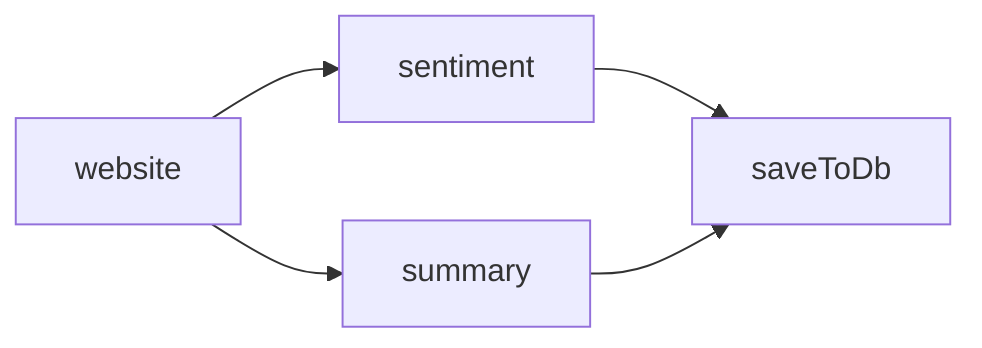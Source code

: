 graph LR
      A[website] --> B[sentiment]
      A --> C[summary]
      B --> D[saveToDb]
      C --> D